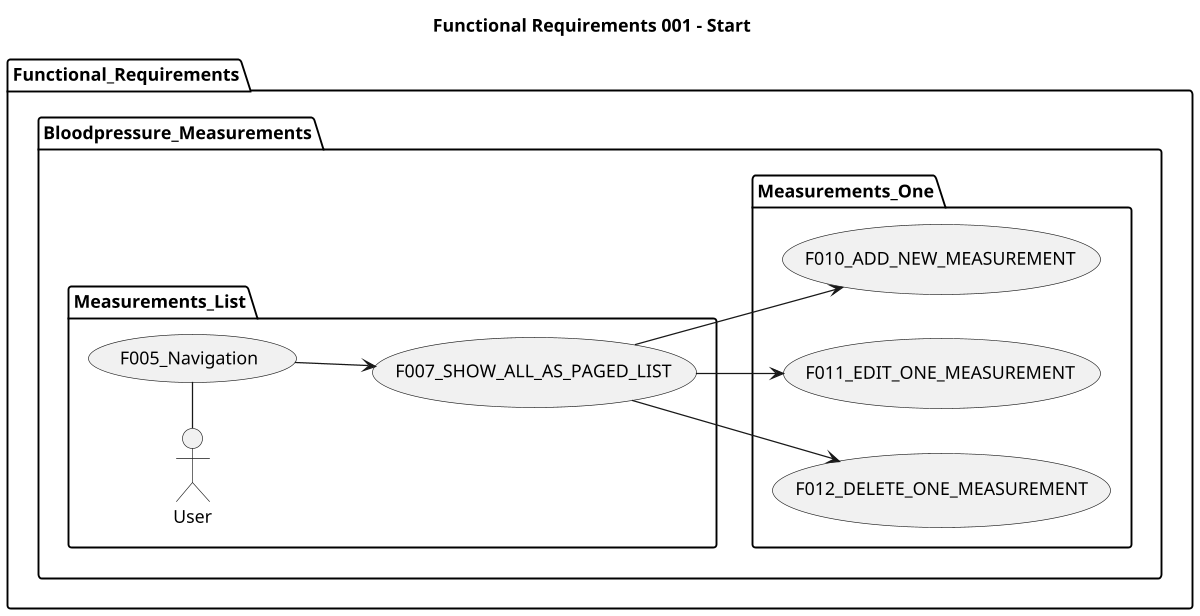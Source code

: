 @startuml

title Functional Requirements 001 - Start

left to right direction
'top to bottom direction

'https://plantuml.com/use-case-diagram

scale 1200 width

package Functional_Requirements {

  package Bloodpressure_Measurements {

      package Measurements_List {
            User - (F005_Navigation)
            (F005_Navigation) --> (F007_SHOW_ALL_AS_PAGED_LIST)
      }
      package Measurements_One {
          (F007_SHOW_ALL_AS_PAGED_LIST) --> (F010_ADD_NEW_MEASUREMENT)
          (F007_SHOW_ALL_AS_PAGED_LIST) --> (F011_EDIT_ONE_MEASUREMENT)
          (F007_SHOW_ALL_AS_PAGED_LIST) --> (F012_DELETE_ONE_MEASUREMENT)
      }
    }
}
@enduml
